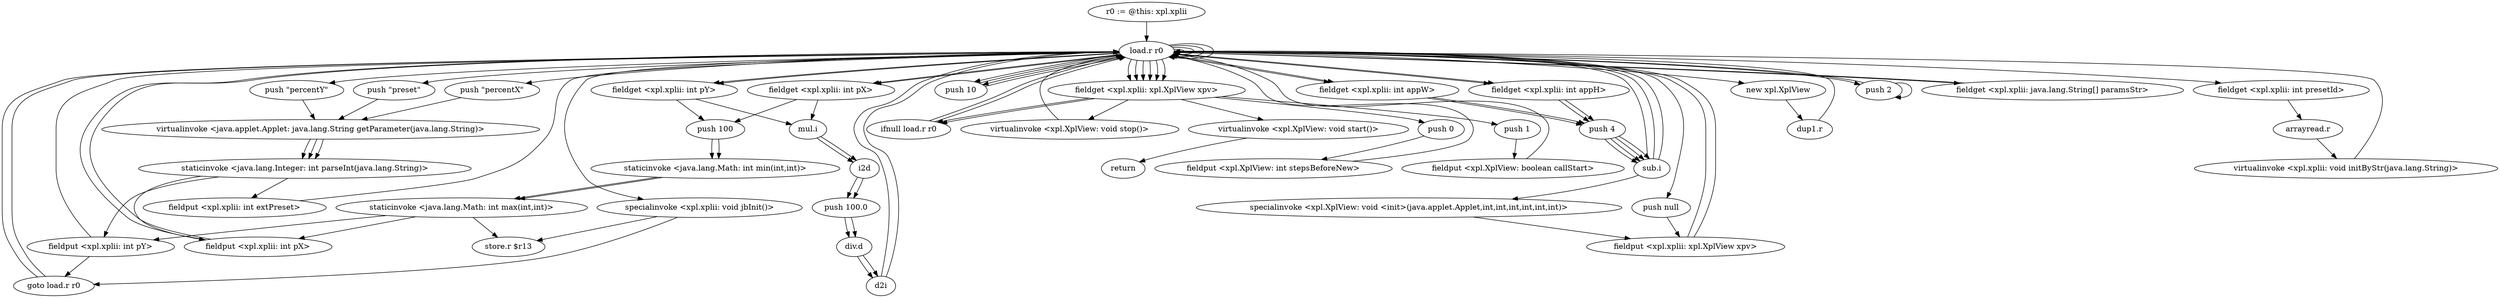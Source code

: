 digraph "" {
    "r0 := @this: xpl.xplii"
    "load.r r0"
    "r0 := @this: xpl.xplii"->"load.r r0";
    "load.r r0"->"load.r r0";
    "push \"percentX\""
    "load.r r0"->"push \"percentX\"";
    "virtualinvoke <java.applet.Applet: java.lang.String getParameter(java.lang.String)>"
    "push \"percentX\""->"virtualinvoke <java.applet.Applet: java.lang.String getParameter(java.lang.String)>";
    "staticinvoke <java.lang.Integer: int parseInt(java.lang.String)>"
    "virtualinvoke <java.applet.Applet: java.lang.String getParameter(java.lang.String)>"->"staticinvoke <java.lang.Integer: int parseInt(java.lang.String)>";
    "fieldput <xpl.xplii: int pX>"
    "staticinvoke <java.lang.Integer: int parseInt(java.lang.String)>"->"fieldput <xpl.xplii: int pX>";
    "fieldput <xpl.xplii: int pX>"->"load.r r0";
    "load.r r0"->"load.r r0";
    "push \"percentY\""
    "load.r r0"->"push \"percentY\"";
    "push \"percentY\""->"virtualinvoke <java.applet.Applet: java.lang.String getParameter(java.lang.String)>";
    "virtualinvoke <java.applet.Applet: java.lang.String getParameter(java.lang.String)>"->"staticinvoke <java.lang.Integer: int parseInt(java.lang.String)>";
    "fieldput <xpl.xplii: int pY>"
    "staticinvoke <java.lang.Integer: int parseInt(java.lang.String)>"->"fieldput <xpl.xplii: int pY>";
    "fieldput <xpl.xplii: int pY>"->"load.r r0";
    "load.r r0"->"load.r r0";
    "push \"preset\""
    "load.r r0"->"push \"preset\"";
    "push \"preset\""->"virtualinvoke <java.applet.Applet: java.lang.String getParameter(java.lang.String)>";
    "virtualinvoke <java.applet.Applet: java.lang.String getParameter(java.lang.String)>"->"staticinvoke <java.lang.Integer: int parseInt(java.lang.String)>";
    "fieldput <xpl.xplii: int extPreset>"
    "staticinvoke <java.lang.Integer: int parseInt(java.lang.String)>"->"fieldput <xpl.xplii: int extPreset>";
    "fieldput <xpl.xplii: int extPreset>"->"load.r r0";
    "push 10"
    "load.r r0"->"push 10";
    "push 10"->"load.r r0";
    "fieldget <xpl.xplii: int pX>"
    "load.r r0"->"fieldget <xpl.xplii: int pX>";
    "push 100"
    "fieldget <xpl.xplii: int pX>"->"push 100";
    "staticinvoke <java.lang.Math: int min(int,int)>"
    "push 100"->"staticinvoke <java.lang.Math: int min(int,int)>";
    "staticinvoke <java.lang.Math: int max(int,int)>"
    "staticinvoke <java.lang.Math: int min(int,int)>"->"staticinvoke <java.lang.Math: int max(int,int)>";
    "staticinvoke <java.lang.Math: int max(int,int)>"->"fieldput <xpl.xplii: int pX>";
    "fieldput <xpl.xplii: int pX>"->"load.r r0";
    "load.r r0"->"push 10";
    "push 10"->"load.r r0";
    "fieldget <xpl.xplii: int pY>"
    "load.r r0"->"fieldget <xpl.xplii: int pY>";
    "fieldget <xpl.xplii: int pY>"->"push 100";
    "push 100"->"staticinvoke <java.lang.Math: int min(int,int)>";
    "staticinvoke <java.lang.Math: int min(int,int)>"->"staticinvoke <java.lang.Math: int max(int,int)>";
    "staticinvoke <java.lang.Math: int max(int,int)>"->"fieldput <xpl.xplii: int pY>";
    "goto load.r r0"
    "fieldput <xpl.xplii: int pY>"->"goto load.r r0";
    "goto load.r r0"->"load.r r0";
    "specialinvoke <xpl.xplii: void jbInit()>"
    "load.r r0"->"specialinvoke <xpl.xplii: void jbInit()>";
    "specialinvoke <xpl.xplii: void jbInit()>"->"goto load.r r0";
    "goto load.r r0"->"load.r r0";
    "fieldget <xpl.xplii: xpl.XplView xpv>"
    "load.r r0"->"fieldget <xpl.xplii: xpl.XplView xpv>";
    "ifnull load.r r0"
    "fieldget <xpl.xplii: xpl.XplView xpv>"->"ifnull load.r r0";
    "ifnull load.r r0"->"load.r r0";
    "load.r r0"->"fieldget <xpl.xplii: xpl.XplView xpv>";
    "virtualinvoke <xpl.XplView: void stop()>"
    "fieldget <xpl.xplii: xpl.XplView xpv>"->"virtualinvoke <xpl.XplView: void stop()>";
    "virtualinvoke <xpl.XplView: void stop()>"->"load.r r0";
    "load.r r0"->"fieldget <xpl.xplii: xpl.XplView xpv>";
    "fieldget <xpl.xplii: xpl.XplView xpv>"->"ifnull load.r r0";
    "ifnull load.r r0"->"load.r r0";
    "push null"
    "load.r r0"->"push null";
    "fieldput <xpl.xplii: xpl.XplView xpv>"
    "push null"->"fieldput <xpl.xplii: xpl.XplView xpv>";
    "fieldput <xpl.xplii: xpl.XplView xpv>"->"load.r r0";
    "new xpl.XplView"
    "load.r r0"->"new xpl.XplView";
    "dup1.r"
    "new xpl.XplView"->"dup1.r";
    "dup1.r"->"load.r r0";
    "push 2"
    "load.r r0"->"push 2";
    "push 2"->"push 2";
    "push 2"->"load.r r0";
    "fieldget <xpl.xplii: int appW>"
    "load.r r0"->"fieldget <xpl.xplii: int appW>";
    "push 4"
    "fieldget <xpl.xplii: int appW>"->"push 4";
    "sub.i"
    "push 4"->"sub.i";
    "sub.i"->"load.r r0";
    "load.r r0"->"fieldget <xpl.xplii: int pX>";
    "mul.i"
    "fieldget <xpl.xplii: int pX>"->"mul.i";
    "i2d"
    "mul.i"->"i2d";
    "push 100.0"
    "i2d"->"push 100.0";
    "div.d"
    "push 100.0"->"div.d";
    "d2i"
    "div.d"->"d2i";
    "d2i"->"load.r r0";
    "fieldget <xpl.xplii: int appH>"
    "load.r r0"->"fieldget <xpl.xplii: int appH>";
    "fieldget <xpl.xplii: int appH>"->"push 4";
    "push 4"->"sub.i";
    "sub.i"->"load.r r0";
    "load.r r0"->"fieldget <xpl.xplii: int pY>";
    "fieldget <xpl.xplii: int pY>"->"mul.i";
    "mul.i"->"i2d";
    "i2d"->"push 100.0";
    "push 100.0"->"div.d";
    "div.d"->"d2i";
    "d2i"->"load.r r0";
    "load.r r0"->"fieldget <xpl.xplii: int appW>";
    "fieldget <xpl.xplii: int appW>"->"push 4";
    "push 4"->"sub.i";
    "sub.i"->"load.r r0";
    "load.r r0"->"fieldget <xpl.xplii: int appH>";
    "fieldget <xpl.xplii: int appH>"->"push 4";
    "push 4"->"sub.i";
    "specialinvoke <xpl.XplView: void <init>(java.applet.Applet,int,int,int,int,int,int)>"
    "sub.i"->"specialinvoke <xpl.XplView: void <init>(java.applet.Applet,int,int,int,int,int,int)>";
    "specialinvoke <xpl.XplView: void <init>(java.applet.Applet,int,int,int,int,int,int)>"->"fieldput <xpl.xplii: xpl.XplView xpv>";
    "fieldput <xpl.xplii: xpl.XplView xpv>"->"load.r r0";
    "load.r r0"->"fieldget <xpl.xplii: xpl.XplView xpv>";
    "push 1"
    "fieldget <xpl.xplii: xpl.XplView xpv>"->"push 1";
    "fieldput <xpl.XplView: boolean callStart>"
    "push 1"->"fieldput <xpl.XplView: boolean callStart>";
    "fieldput <xpl.XplView: boolean callStart>"->"load.r r0";
    "load.r r0"->"fieldget <xpl.xplii: xpl.XplView xpv>";
    "push 0"
    "fieldget <xpl.xplii: xpl.XplView xpv>"->"push 0";
    "fieldput <xpl.XplView: int stepsBeforeNew>"
    "push 0"->"fieldput <xpl.XplView: int stepsBeforeNew>";
    "fieldput <xpl.XplView: int stepsBeforeNew>"->"load.r r0";
    "load.r r0"->"load.r r0";
    "fieldget <xpl.xplii: java.lang.String[] paramsStr>"
    "load.r r0"->"fieldget <xpl.xplii: java.lang.String[] paramsStr>";
    "fieldget <xpl.xplii: java.lang.String[] paramsStr>"->"load.r r0";
    "fieldget <xpl.xplii: int presetId>"
    "load.r r0"->"fieldget <xpl.xplii: int presetId>";
    "arrayread.r"
    "fieldget <xpl.xplii: int presetId>"->"arrayread.r";
    "virtualinvoke <xpl.xplii: void initByStr(java.lang.String)>"
    "arrayread.r"->"virtualinvoke <xpl.xplii: void initByStr(java.lang.String)>";
    "virtualinvoke <xpl.xplii: void initByStr(java.lang.String)>"->"load.r r0";
    "load.r r0"->"fieldget <xpl.xplii: xpl.XplView xpv>";
    "virtualinvoke <xpl.XplView: void start()>"
    "fieldget <xpl.xplii: xpl.XplView xpv>"->"virtualinvoke <xpl.XplView: void start()>";
    "return"
    "virtualinvoke <xpl.XplView: void start()>"->"return";
    "store.r $r13"
    "specialinvoke <xpl.xplii: void jbInit()>"->"store.r $r13";
    "staticinvoke <java.lang.Math: int max(int,int)>"->"store.r $r13";
}
